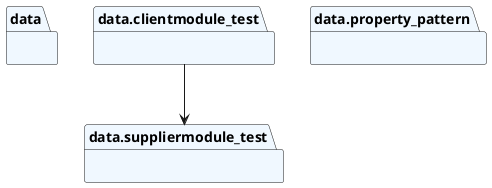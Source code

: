 @startuml packages_colorized
set namespaceSeparator none
package "data" as data #aliceblue {

}
package "data.clientmodule_test" as data.clientmodule_test #aliceblue {

}
package "data.property_pattern" as data.property_pattern #aliceblue {

}
package "data.suppliermodule_test" as data.suppliermodule_test #aliceblue {

}
data.clientmodule_test --> data.suppliermodule_test
@enduml
